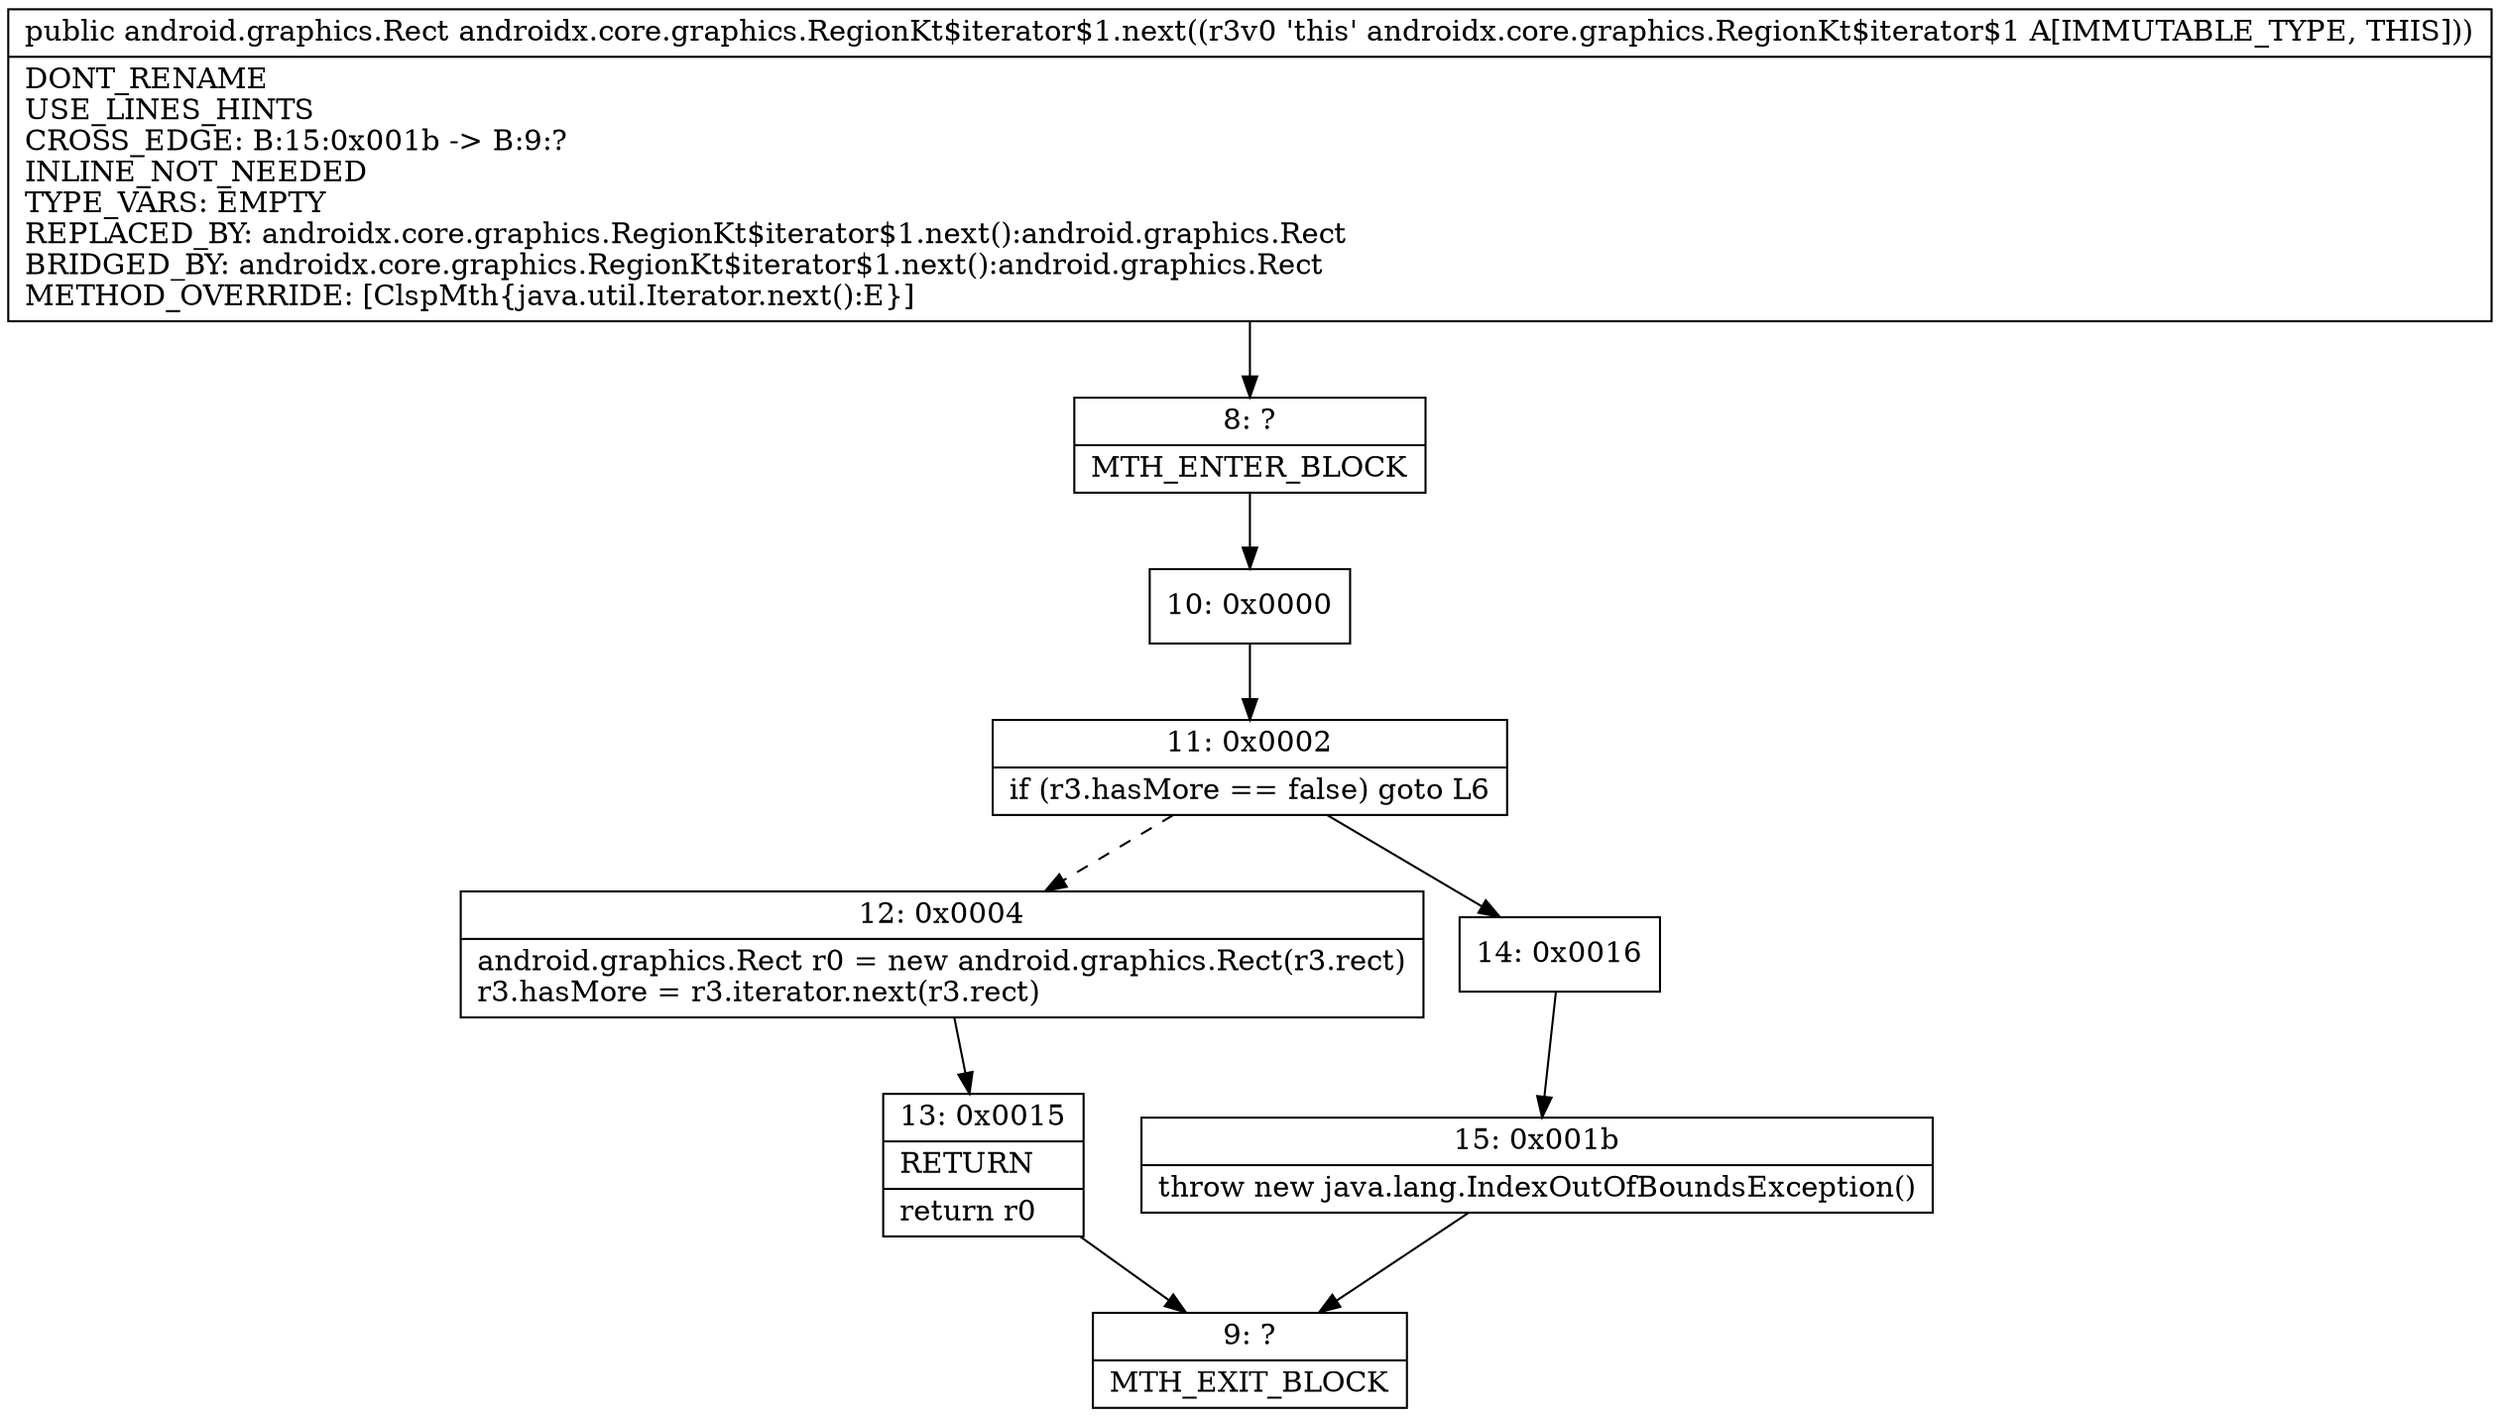 digraph "CFG forandroidx.core.graphics.RegionKt$iterator$1.next()Landroid\/graphics\/Rect;" {
Node_8 [shape=record,label="{8\:\ ?|MTH_ENTER_BLOCK\l}"];
Node_10 [shape=record,label="{10\:\ 0x0000}"];
Node_11 [shape=record,label="{11\:\ 0x0002|if (r3.hasMore == false) goto L6\l}"];
Node_12 [shape=record,label="{12\:\ 0x0004|android.graphics.Rect r0 = new android.graphics.Rect(r3.rect)\lr3.hasMore = r3.iterator.next(r3.rect)\l}"];
Node_13 [shape=record,label="{13\:\ 0x0015|RETURN\l|return r0\l}"];
Node_9 [shape=record,label="{9\:\ ?|MTH_EXIT_BLOCK\l}"];
Node_14 [shape=record,label="{14\:\ 0x0016}"];
Node_15 [shape=record,label="{15\:\ 0x001b|throw new java.lang.IndexOutOfBoundsException()\l}"];
MethodNode[shape=record,label="{public android.graphics.Rect androidx.core.graphics.RegionKt$iterator$1.next((r3v0 'this' androidx.core.graphics.RegionKt$iterator$1 A[IMMUTABLE_TYPE, THIS]))  | DONT_RENAME\lUSE_LINES_HINTS\lCROSS_EDGE: B:15:0x001b \-\> B:9:?\lINLINE_NOT_NEEDED\lTYPE_VARS: EMPTY\lREPLACED_BY: androidx.core.graphics.RegionKt$iterator$1.next():android.graphics.Rect\lBRIDGED_BY: androidx.core.graphics.RegionKt$iterator$1.next():android.graphics.Rect\lMETHOD_OVERRIDE: [ClspMth\{java.util.Iterator.next():E\}]\l}"];
MethodNode -> Node_8;Node_8 -> Node_10;
Node_10 -> Node_11;
Node_11 -> Node_12[style=dashed];
Node_11 -> Node_14;
Node_12 -> Node_13;
Node_13 -> Node_9;
Node_14 -> Node_15;
Node_15 -> Node_9;
}

